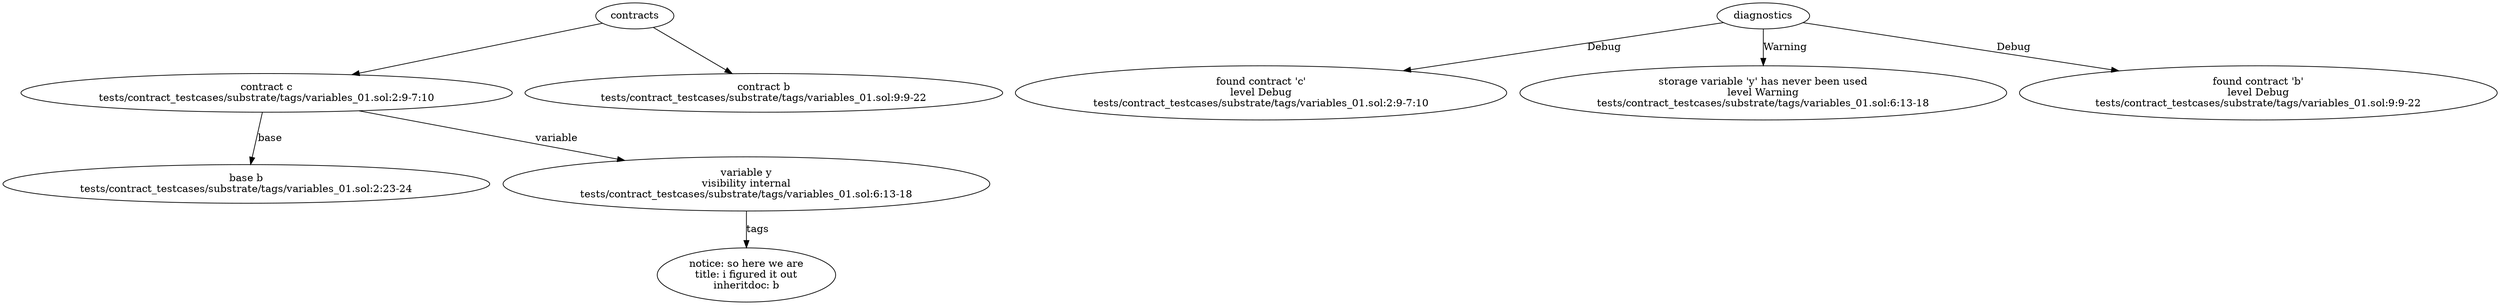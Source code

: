 strict digraph "tests/contract_testcases/substrate/tags/variables_01.sol" {
	contract [label="contract c\ntests/contract_testcases/substrate/tags/variables_01.sol:2:9-7:10"]
	base [label="base b\ntests/contract_testcases/substrate/tags/variables_01.sol:2:23-24"]
	var [label="variable y\nvisibility internal\ntests/contract_testcases/substrate/tags/variables_01.sol:6:13-18"]
	tags [label="notice: so here we are\ntitle: i figured it out\ninheritdoc: b"]
	contract_6 [label="contract b\ntests/contract_testcases/substrate/tags/variables_01.sol:9:9-22"]
	diagnostic [label="found contract 'c'\nlevel Debug\ntests/contract_testcases/substrate/tags/variables_01.sol:2:9-7:10"]
	diagnostic_9 [label="storage variable 'y' has never been used\nlevel Warning\ntests/contract_testcases/substrate/tags/variables_01.sol:6:13-18"]
	diagnostic_10 [label="found contract 'b'\nlevel Debug\ntests/contract_testcases/substrate/tags/variables_01.sol:9:9-22"]
	contracts -> contract
	contract -> base [label="base"]
	contract -> var [label="variable"]
	var -> tags [label="tags"]
	contracts -> contract_6
	diagnostics -> diagnostic [label="Debug"]
	diagnostics -> diagnostic_9 [label="Warning"]
	diagnostics -> diagnostic_10 [label="Debug"]
}
